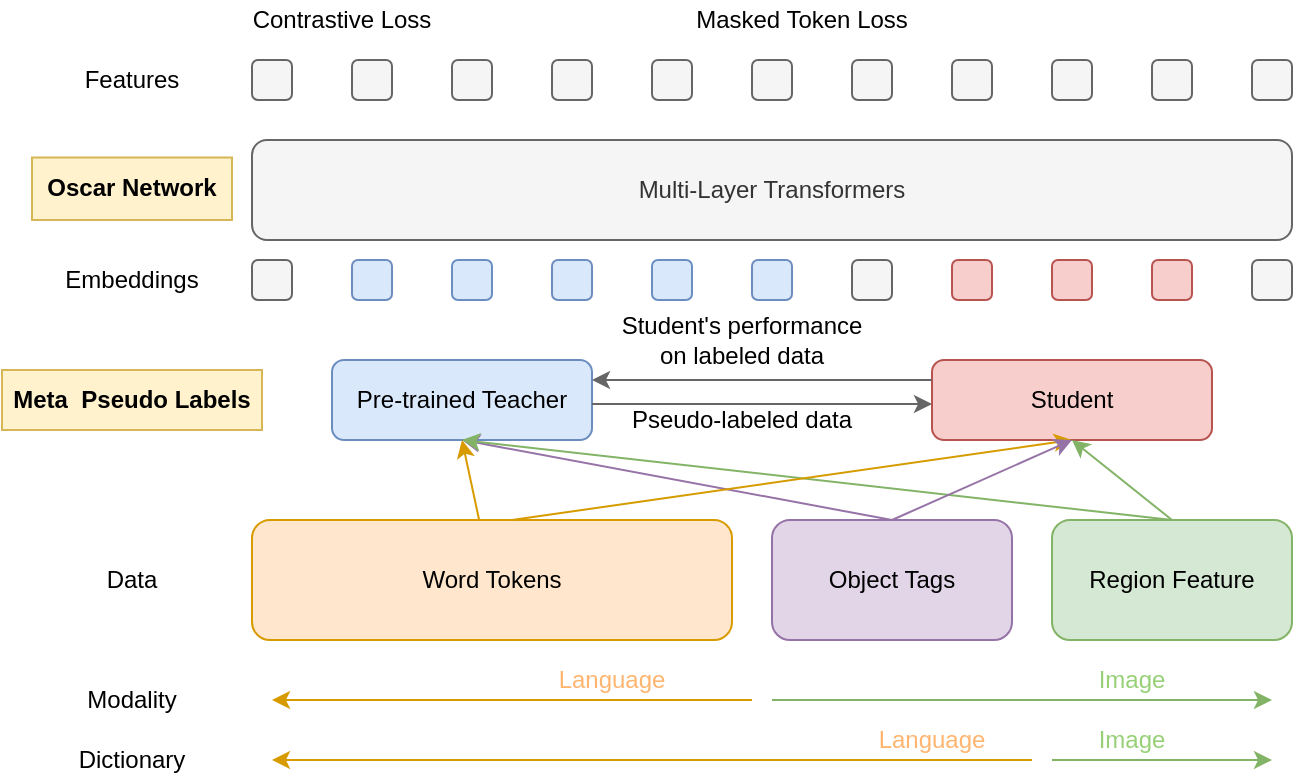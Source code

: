 <mxfile version="14.7.3" type="github">
  <diagram id="17m2rxXw0dN4xr8qYpAx" name="Page-1">
    <mxGraphModel dx="711" dy="800" grid="1" gridSize="10" guides="1" tooltips="1" connect="1" arrows="1" fold="1" page="1" pageScale="1" pageWidth="827" pageHeight="1169" math="0" shadow="0">
      <root>
        <mxCell id="0" />
        <mxCell id="1" parent="0" />
        <mxCell id="hI7UBE76GgQI_JwWD3R7-1" value="Word Tokens" style="rounded=1;whiteSpace=wrap;html=1;fillColor=#ffe6cc;strokeColor=#d79b00;" parent="1" vertex="1">
          <mxGeometry x="130" y="410" width="240" height="60" as="geometry" />
        </mxCell>
        <mxCell id="hI7UBE76GgQI_JwWD3R7-2" value="Object Tags" style="rounded=1;whiteSpace=wrap;html=1;fillColor=#e1d5e7;strokeColor=#9673a6;" parent="1" vertex="1">
          <mxGeometry x="390" y="410" width="120" height="60" as="geometry" />
        </mxCell>
        <mxCell id="hI7UBE76GgQI_JwWD3R7-3" value="Region Feature" style="rounded=1;whiteSpace=wrap;html=1;fillColor=#d5e8d4;strokeColor=#82b366;" parent="1" vertex="1">
          <mxGeometry x="530" y="410" width="120" height="60" as="geometry" />
        </mxCell>
        <mxCell id="hI7UBE76GgQI_JwWD3R7-4" value="Multi-Layer Transformers" style="rounded=1;whiteSpace=wrap;html=1;fillColor=#f5f5f5;strokeColor=#666666;fontColor=#333333;" parent="1" vertex="1">
          <mxGeometry x="130" y="220" width="520" height="50" as="geometry" />
        </mxCell>
        <mxCell id="hI7UBE76GgQI_JwWD3R7-5" value="Data" style="text;html=1;strokeColor=none;fillColor=none;align=center;verticalAlign=middle;whiteSpace=wrap;rounded=0;" parent="1" vertex="1">
          <mxGeometry x="50" y="430" width="40" height="20" as="geometry" />
        </mxCell>
        <mxCell id="hI7UBE76GgQI_JwWD3R7-6" value="Modality" style="text;html=1;strokeColor=none;fillColor=none;align=center;verticalAlign=middle;whiteSpace=wrap;rounded=0;" parent="1" vertex="1">
          <mxGeometry x="50" y="490" width="40" height="20" as="geometry" />
        </mxCell>
        <mxCell id="hI7UBE76GgQI_JwWD3R7-7" value="Dictionary" style="text;html=1;strokeColor=none;fillColor=none;align=center;verticalAlign=middle;whiteSpace=wrap;rounded=0;" parent="1" vertex="1">
          <mxGeometry x="50" y="520" width="40" height="20" as="geometry" />
        </mxCell>
        <mxCell id="hI7UBE76GgQI_JwWD3R7-8" value="Embeddings" style="text;html=1;strokeColor=none;fillColor=none;align=center;verticalAlign=middle;whiteSpace=wrap;rounded=0;" parent="1" vertex="1">
          <mxGeometry x="50" y="280" width="40" height="20" as="geometry" />
        </mxCell>
        <mxCell id="hI7UBE76GgQI_JwWD3R7-9" value="&lt;h4&gt;Oscar Network&lt;/h4&gt;" style="text;html=1;strokeColor=#d6b656;fillColor=#fff2cc;align=center;verticalAlign=middle;whiteSpace=wrap;rounded=0;" parent="1" vertex="1">
          <mxGeometry x="20" y="228.75" width="100" height="31.25" as="geometry" />
        </mxCell>
        <mxCell id="hI7UBE76GgQI_JwWD3R7-10" value="Features" style="text;html=1;strokeColor=none;fillColor=none;align=center;verticalAlign=middle;whiteSpace=wrap;rounded=0;" parent="1" vertex="1">
          <mxGeometry x="50" y="180" width="40" height="20" as="geometry" />
        </mxCell>
        <mxCell id="hI7UBE76GgQI_JwWD3R7-11" value="" style="endArrow=classic;html=1;fillColor=#ffe6cc;strokeColor=#d79b00;" parent="1" edge="1">
          <mxGeometry width="50" height="50" relative="1" as="geometry">
            <mxPoint x="380" y="500" as="sourcePoint" />
            <mxPoint x="140" y="500" as="targetPoint" />
          </mxGeometry>
        </mxCell>
        <mxCell id="hI7UBE76GgQI_JwWD3R7-12" value="" style="endArrow=classic;html=1;fillColor=#ffe6cc;strokeColor=#d79b00;" parent="1" edge="1">
          <mxGeometry width="50" height="50" relative="1" as="geometry">
            <mxPoint x="520" y="530" as="sourcePoint" />
            <mxPoint x="140" y="530" as="targetPoint" />
          </mxGeometry>
        </mxCell>
        <mxCell id="hI7UBE76GgQI_JwWD3R7-13" value="&lt;font color=&quot;#ffb570&quot;&gt;Language&lt;/font&gt;" style="text;html=1;strokeColor=none;fillColor=none;align=center;verticalAlign=middle;whiteSpace=wrap;rounded=0;" parent="1" vertex="1">
          <mxGeometry x="290" y="480" width="40" height="20" as="geometry" />
        </mxCell>
        <mxCell id="hI7UBE76GgQI_JwWD3R7-14" value="" style="endArrow=classic;html=1;fillColor=#d5e8d4;strokeColor=#82b366;" parent="1" edge="1">
          <mxGeometry width="50" height="50" relative="1" as="geometry">
            <mxPoint x="390" y="500" as="sourcePoint" />
            <mxPoint x="640" y="500" as="targetPoint" />
          </mxGeometry>
        </mxCell>
        <mxCell id="hI7UBE76GgQI_JwWD3R7-15" value="" style="endArrow=classic;html=1;fillColor=#d5e8d4;strokeColor=#82b366;" parent="1" edge="1">
          <mxGeometry width="50" height="50" relative="1" as="geometry">
            <mxPoint x="530" y="530" as="sourcePoint" />
            <mxPoint x="640" y="530" as="targetPoint" />
          </mxGeometry>
        </mxCell>
        <mxCell id="hI7UBE76GgQI_JwWD3R7-16" value="&lt;font color=&quot;#ffb570&quot;&gt;Language&lt;/font&gt;" style="text;html=1;strokeColor=none;fillColor=none;align=center;verticalAlign=middle;whiteSpace=wrap;rounded=0;" parent="1" vertex="1">
          <mxGeometry x="450" y="510" width="40" height="20" as="geometry" />
        </mxCell>
        <mxCell id="hI7UBE76GgQI_JwWD3R7-17" value="&lt;font&gt;Image&lt;/font&gt;" style="text;html=1;strokeColor=none;fillColor=none;align=center;verticalAlign=middle;whiteSpace=wrap;rounded=0;fontColor=#97D077;" parent="1" vertex="1">
          <mxGeometry x="550" y="510" width="40" height="20" as="geometry" />
        </mxCell>
        <mxCell id="hI7UBE76GgQI_JwWD3R7-18" value="&lt;font&gt;Image&lt;/font&gt;" style="text;html=1;strokeColor=none;fillColor=none;align=center;verticalAlign=middle;whiteSpace=wrap;rounded=0;fontColor=#97D077;" parent="1" vertex="1">
          <mxGeometry x="550" y="480" width="40" height="20" as="geometry" />
        </mxCell>
        <mxCell id="hI7UBE76GgQI_JwWD3R7-19" value="" style="rounded=1;whiteSpace=wrap;html=1;fontColor=#333333;fillColor=#f5f5f5;strokeColor=#666666;" parent="1" vertex="1">
          <mxGeometry x="130" y="180" width="20" height="20" as="geometry" />
        </mxCell>
        <mxCell id="hI7UBE76GgQI_JwWD3R7-22" value="" style="rounded=1;whiteSpace=wrap;html=1;fontColor=#333333;fillColor=#f5f5f5;strokeColor=#666666;" parent="1" vertex="1">
          <mxGeometry x="180" y="180" width="20" height="20" as="geometry" />
        </mxCell>
        <mxCell id="hI7UBE76GgQI_JwWD3R7-23" value="" style="rounded=1;whiteSpace=wrap;html=1;fontColor=#333333;fillColor=#f5f5f5;strokeColor=#666666;" parent="1" vertex="1">
          <mxGeometry x="230" y="180" width="20" height="20" as="geometry" />
        </mxCell>
        <mxCell id="hI7UBE76GgQI_JwWD3R7-24" value="" style="rounded=1;whiteSpace=wrap;html=1;fontColor=#333333;fillColor=#f5f5f5;strokeColor=#666666;" parent="1" vertex="1">
          <mxGeometry x="280" y="180" width="20" height="20" as="geometry" />
        </mxCell>
        <mxCell id="hI7UBE76GgQI_JwWD3R7-26" value="" style="rounded=1;whiteSpace=wrap;html=1;fontColor=#333333;fillColor=#f5f5f5;strokeColor=#666666;" parent="1" vertex="1">
          <mxGeometry x="330" y="180" width="20" height="20" as="geometry" />
        </mxCell>
        <mxCell id="hI7UBE76GgQI_JwWD3R7-27" value="" style="rounded=1;whiteSpace=wrap;html=1;fontColor=#333333;fillColor=#f5f5f5;strokeColor=#666666;" parent="1" vertex="1">
          <mxGeometry x="380" y="180" width="20" height="20" as="geometry" />
        </mxCell>
        <mxCell id="hI7UBE76GgQI_JwWD3R7-28" value="" style="rounded=1;whiteSpace=wrap;html=1;fontColor=#333333;fillColor=#f5f5f5;strokeColor=#666666;" parent="1" vertex="1">
          <mxGeometry x="430" y="180" width="20" height="20" as="geometry" />
        </mxCell>
        <mxCell id="hI7UBE76GgQI_JwWD3R7-29" value="" style="rounded=1;whiteSpace=wrap;html=1;fontColor=#333333;fillColor=#f5f5f5;strokeColor=#666666;" parent="1" vertex="1">
          <mxGeometry x="480" y="180" width="20" height="20" as="geometry" />
        </mxCell>
        <mxCell id="hI7UBE76GgQI_JwWD3R7-30" value="" style="rounded=1;whiteSpace=wrap;html=1;fontColor=#333333;fillColor=#f5f5f5;strokeColor=#666666;" parent="1" vertex="1">
          <mxGeometry x="530" y="180" width="20" height="20" as="geometry" />
        </mxCell>
        <mxCell id="hI7UBE76GgQI_JwWD3R7-31" value="" style="rounded=1;whiteSpace=wrap;html=1;fontColor=#333333;fillColor=#f5f5f5;strokeColor=#666666;" parent="1" vertex="1">
          <mxGeometry x="580" y="180" width="20" height="20" as="geometry" />
        </mxCell>
        <mxCell id="hI7UBE76GgQI_JwWD3R7-32" value="" style="rounded=1;whiteSpace=wrap;html=1;fontColor=#333333;fillColor=#f5f5f5;strokeColor=#666666;" parent="1" vertex="1">
          <mxGeometry x="630" y="180" width="20" height="20" as="geometry" />
        </mxCell>
        <mxCell id="hI7UBE76GgQI_JwWD3R7-33" value="&lt;font color=&quot;#000000&quot;&gt;Contrastive Loss&lt;/font&gt;" style="text;html=1;strokeColor=none;fillColor=none;align=center;verticalAlign=middle;whiteSpace=wrap;rounded=0;fontColor=#97D077;" parent="1" vertex="1">
          <mxGeometry x="120" y="150" width="110" height="20" as="geometry" />
        </mxCell>
        <mxCell id="hI7UBE76GgQI_JwWD3R7-37" value="&lt;font color=&quot;#000000&quot;&gt;Masked Token Loss&lt;/font&gt;" style="text;html=1;strokeColor=none;fillColor=none;align=center;verticalAlign=middle;whiteSpace=wrap;rounded=0;fontColor=#97D077;" parent="1" vertex="1">
          <mxGeometry x="350" y="150" width="110" height="20" as="geometry" />
        </mxCell>
        <mxCell id="hI7UBE76GgQI_JwWD3R7-41" value="&lt;font color=&quot;#000000&quot;&gt;Pre-trained Teacher&lt;/font&gt;" style="rounded=1;whiteSpace=wrap;html=1;fillColor=#dae8fc;strokeColor=#6c8ebf;" parent="1" vertex="1">
          <mxGeometry x="170" y="330" width="130" height="40" as="geometry" />
        </mxCell>
        <mxCell id="hI7UBE76GgQI_JwWD3R7-42" value="&lt;font color=&quot;#000000&quot;&gt;Student&lt;/font&gt;" style="rounded=1;whiteSpace=wrap;html=1;fillColor=#f8cecc;strokeColor=#b85450;" parent="1" vertex="1">
          <mxGeometry x="470" y="330" width="140" height="40" as="geometry" />
        </mxCell>
        <mxCell id="hI7UBE76GgQI_JwWD3R7-44" value="Pseudo-labeled data" style="text;html=1;strokeColor=none;fillColor=none;align=center;verticalAlign=middle;whiteSpace=wrap;rounded=0;" parent="1" vertex="1">
          <mxGeometry x="310" y="350" width="130" height="20" as="geometry" />
        </mxCell>
        <mxCell id="hI7UBE76GgQI_JwWD3R7-45" value="" style="endArrow=classic;html=1;fontColor=#97D077;entryX=0.5;entryY=1;entryDx=0;entryDy=0;fillColor=#ffe6cc;strokeColor=#d79b00;" parent="1" source="hI7UBE76GgQI_JwWD3R7-1" target="hI7UBE76GgQI_JwWD3R7-41" edge="1">
          <mxGeometry width="50" height="50" relative="1" as="geometry">
            <mxPoint x="320" y="530" as="sourcePoint" />
            <mxPoint x="370" y="480" as="targetPoint" />
          </mxGeometry>
        </mxCell>
        <mxCell id="hI7UBE76GgQI_JwWD3R7-46" value="" style="endArrow=classic;html=1;fontColor=#97D077;fillColor=#e1d5e7;strokeColor=#9673a6;exitX=0.5;exitY=0;exitDx=0;exitDy=0;entryX=0.5;entryY=1;entryDx=0;entryDy=0;" parent="1" source="hI7UBE76GgQI_JwWD3R7-2" target="hI7UBE76GgQI_JwWD3R7-41" edge="1">
          <mxGeometry width="50" height="50" relative="1" as="geometry">
            <mxPoint x="266.429" y="420" as="sourcePoint" />
            <mxPoint x="266" y="370" as="targetPoint" />
          </mxGeometry>
        </mxCell>
        <mxCell id="hI7UBE76GgQI_JwWD3R7-47" value="" style="endArrow=classic;html=1;fontColor=#97D077;fillColor=#d5e8d4;strokeColor=#82b366;exitX=0.5;exitY=0;exitDx=0;exitDy=0;entryX=0.5;entryY=1;entryDx=0;entryDy=0;" parent="1" source="hI7UBE76GgQI_JwWD3R7-3" target="hI7UBE76GgQI_JwWD3R7-41" edge="1">
          <mxGeometry width="50" height="50" relative="1" as="geometry">
            <mxPoint x="600" y="400" as="sourcePoint" />
            <mxPoint x="270" y="370" as="targetPoint" />
          </mxGeometry>
        </mxCell>
        <mxCell id="hI7UBE76GgQI_JwWD3R7-48" value="" style="endArrow=classic;html=1;fontColor=#97D077;entryX=0.5;entryY=1;entryDx=0;entryDy=0;fillColor=#ffe6cc;strokeColor=#d79b00;" parent="1" target="hI7UBE76GgQI_JwWD3R7-42" edge="1">
          <mxGeometry width="50" height="50" relative="1" as="geometry">
            <mxPoint x="260" y="410" as="sourcePoint" />
            <mxPoint x="295" y="400" as="targetPoint" />
          </mxGeometry>
        </mxCell>
        <mxCell id="hI7UBE76GgQI_JwWD3R7-49" value="" style="endArrow=classic;html=1;fontColor=#97D077;fillColor=#e1d5e7;strokeColor=#9673a6;entryX=0.5;entryY=1;entryDx=0;entryDy=0;" parent="1" target="hI7UBE76GgQI_JwWD3R7-42" edge="1">
          <mxGeometry width="50" height="50" relative="1" as="geometry">
            <mxPoint x="450" y="410" as="sourcePoint" />
            <mxPoint x="276" y="380" as="targetPoint" />
          </mxGeometry>
        </mxCell>
        <mxCell id="hI7UBE76GgQI_JwWD3R7-50" value="" style="endArrow=classic;html=1;fontColor=#97D077;fillColor=#d5e8d4;strokeColor=#82b366;entryX=0.5;entryY=1;entryDx=0;entryDy=0;" parent="1" target="hI7UBE76GgQI_JwWD3R7-42" edge="1">
          <mxGeometry width="50" height="50" relative="1" as="geometry">
            <mxPoint x="590" y="410" as="sourcePoint" />
            <mxPoint x="280" y="380" as="targetPoint" />
          </mxGeometry>
        </mxCell>
        <mxCell id="hI7UBE76GgQI_JwWD3R7-51" value="" style="endArrow=classic;html=1;fontColor=#97D077;entryX=0;entryY=0.25;entryDx=0;entryDy=0;exitX=1;exitY=0.25;exitDx=0;exitDy=0;fillColor=#f5f5f5;strokeColor=#666666;" parent="1" edge="1">
          <mxGeometry width="50" height="50" relative="1" as="geometry">
            <mxPoint x="300" y="352" as="sourcePoint" />
            <mxPoint x="470" y="352" as="targetPoint" />
          </mxGeometry>
        </mxCell>
        <mxCell id="hI7UBE76GgQI_JwWD3R7-52" value="" style="endArrow=classic;html=1;fontColor=#97D077;exitX=0;exitY=0.5;exitDx=0;exitDy=0;fillColor=#f5f5f5;strokeColor=#666666;" parent="1" edge="1">
          <mxGeometry width="50" height="50" relative="1" as="geometry">
            <mxPoint x="470" y="340" as="sourcePoint" />
            <mxPoint x="300" y="340" as="targetPoint" />
          </mxGeometry>
        </mxCell>
        <mxCell id="hI7UBE76GgQI_JwWD3R7-53" value="Student&#39;s performance on labeled data" style="text;html=1;strokeColor=none;fillColor=none;align=center;verticalAlign=middle;whiteSpace=wrap;rounded=0;" parent="1" vertex="1">
          <mxGeometry x="310" y="310" width="130" height="20" as="geometry" />
        </mxCell>
        <mxCell id="hI7UBE76GgQI_JwWD3R7-55" value="" style="rounded=1;whiteSpace=wrap;html=1;fontColor=#333333;fillColor=#f5f5f5;strokeColor=#666666;" parent="1" vertex="1">
          <mxGeometry x="130" y="280" width="20" height="20" as="geometry" />
        </mxCell>
        <mxCell id="hI7UBE76GgQI_JwWD3R7-56" value="" style="rounded=1;whiteSpace=wrap;html=1;fillColor=#dae8fc;strokeColor=#6c8ebf;" parent="1" vertex="1">
          <mxGeometry x="180" y="280" width="20" height="20" as="geometry" />
        </mxCell>
        <mxCell id="hI7UBE76GgQI_JwWD3R7-57" value="" style="rounded=1;whiteSpace=wrap;html=1;fillColor=#dae8fc;strokeColor=#6c8ebf;" parent="1" vertex="1">
          <mxGeometry x="230" y="280" width="20" height="20" as="geometry" />
        </mxCell>
        <mxCell id="hI7UBE76GgQI_JwWD3R7-58" value="" style="rounded=1;whiteSpace=wrap;html=1;fillColor=#dae8fc;strokeColor=#6c8ebf;" parent="1" vertex="1">
          <mxGeometry x="280" y="280" width="20" height="20" as="geometry" />
        </mxCell>
        <mxCell id="hI7UBE76GgQI_JwWD3R7-59" value="" style="rounded=1;whiteSpace=wrap;html=1;fillColor=#dae8fc;strokeColor=#6c8ebf;" parent="1" vertex="1">
          <mxGeometry x="330" y="280" width="20" height="20" as="geometry" />
        </mxCell>
        <mxCell id="hI7UBE76GgQI_JwWD3R7-60" value="" style="rounded=1;whiteSpace=wrap;html=1;fillColor=#dae8fc;strokeColor=#6c8ebf;" parent="1" vertex="1">
          <mxGeometry x="380" y="280" width="20" height="20" as="geometry" />
        </mxCell>
        <mxCell id="hI7UBE76GgQI_JwWD3R7-61" value="" style="rounded=1;whiteSpace=wrap;html=1;fontColor=#333333;fillColor=#f5f5f5;strokeColor=#666666;" parent="1" vertex="1">
          <mxGeometry x="430" y="280" width="20" height="20" as="geometry" />
        </mxCell>
        <mxCell id="hI7UBE76GgQI_JwWD3R7-62" value="" style="rounded=1;whiteSpace=wrap;html=1;fillColor=#f8cecc;strokeColor=#b85450;" parent="1" vertex="1">
          <mxGeometry x="480" y="280" width="20" height="20" as="geometry" />
        </mxCell>
        <mxCell id="hI7UBE76GgQI_JwWD3R7-63" value="" style="rounded=1;whiteSpace=wrap;html=1;fillColor=#f8cecc;strokeColor=#b85450;" parent="1" vertex="1">
          <mxGeometry x="530" y="280" width="20" height="20" as="geometry" />
        </mxCell>
        <mxCell id="hI7UBE76GgQI_JwWD3R7-64" value="" style="rounded=1;whiteSpace=wrap;html=1;fillColor=#f8cecc;strokeColor=#b85450;" parent="1" vertex="1">
          <mxGeometry x="580" y="280" width="20" height="20" as="geometry" />
        </mxCell>
        <mxCell id="hI7UBE76GgQI_JwWD3R7-65" value="" style="rounded=1;whiteSpace=wrap;html=1;fontColor=#333333;fillColor=#f5f5f5;strokeColor=#666666;" parent="1" vertex="1">
          <mxGeometry x="630" y="280" width="20" height="20" as="geometry" />
        </mxCell>
        <mxCell id="hI7UBE76GgQI_JwWD3R7-66" value="&lt;h4&gt;Meta &amp;nbsp;Pseudo Labels&lt;/h4&gt;" style="text;html=1;strokeColor=#d6b656;fillColor=#fff2cc;align=center;verticalAlign=middle;whiteSpace=wrap;rounded=0;" parent="1" vertex="1">
          <mxGeometry x="5" y="335" width="130" height="30" as="geometry" />
        </mxCell>
      </root>
    </mxGraphModel>
  </diagram>
</mxfile>
